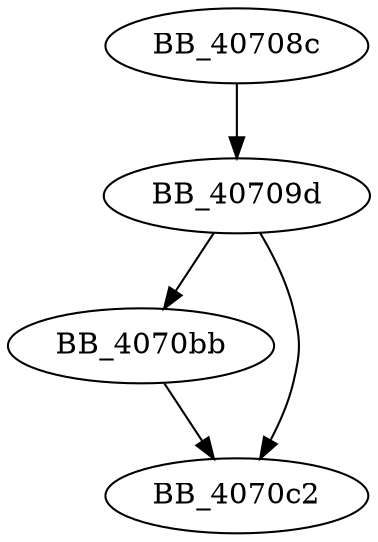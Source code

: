 DiGraph __isleadbyte_l{
BB_40708c->BB_40709d
BB_40709d->BB_4070bb
BB_40709d->BB_4070c2
BB_4070bb->BB_4070c2
}
